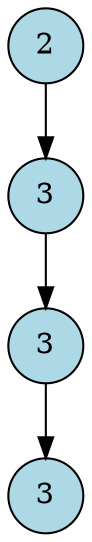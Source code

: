 digraph Arbol {
    node [shape=circle, style=filled, fillcolor=lightblue];
    "0x71e288001b50" [label="2"];
    "0x71e288001b50" -> "0x71e288001cd0";
    "0x71e288001cd0" [label="3"];
    "0x71e288001cd0" -> "0x71e288001d70";
    "0x71e288001d70" [label="3"];
    "0x71e288001d70" -> "0x71e288002200";
    "0x71e288002200" [label="3"];
}
